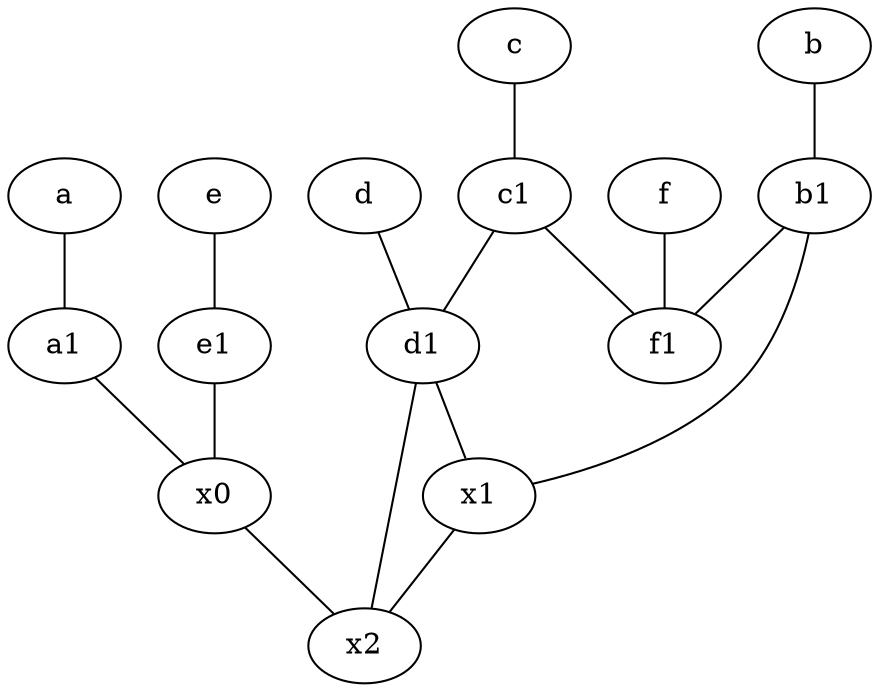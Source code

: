 graph {
	node [labelfontsize=50]
	f1 [labelfontsize=50 pos="3,8!"]
	c [labelfontsize=50 pos="4.5,2!"]
	e [labelfontsize=50 pos="7,9!"]
	b1 [labelfontsize=50 pos="9,4!"]
	d1 [labelfontsize=50 pos="3,5!"]
	f [labelfontsize=50 pos="3,9!"]
	b [labelfontsize=50 pos="10,4!"]
	e1 [labelfontsize=50 pos="7,7!"]
	x1 [labelfontsize=50]
	x2 [labelfontsize=50]
	a1 [labelfontsize=50 pos="8,3!"]
	x0 [labelfontsize=50]
	a [labelfontsize=50 pos="8,2!"]
	d [labelfontsize=50 pos="2,5!"]
	c1 [labelfontsize=50 pos="4.5,3!"]
	e1 -- x0
	b -- b1
	d1 -- x1
	d1 -- x2
	d -- d1
	c1 -- d1
	a -- a1
	x1 -- x2
	e -- e1
	a1 -- x0
	b1 -- x1
	x0 -- x2
	f -- f1
	c -- c1
	b1 -- f1
	c1 -- f1
}
